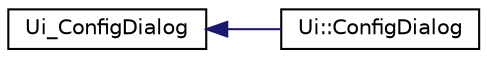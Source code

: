 digraph "Graphical Class Hierarchy"
{
  edge [fontname="Helvetica",fontsize="10",labelfontname="Helvetica",labelfontsize="10"];
  node [fontname="Helvetica",fontsize="10",shape=record];
  rankdir="LR";
  Node0 [label="Ui_ConfigDialog",height=0.2,width=0.4,color="black", fillcolor="white", style="filled",URL="$class_ui___config_dialog.html"];
  Node0 -> Node1 [dir="back",color="midnightblue",fontsize="10",style="solid",fontname="Helvetica"];
  Node1 [label="Ui::ConfigDialog",height=0.2,width=0.4,color="black", fillcolor="white", style="filled",URL="$class_ui_1_1_config_dialog.html"];
}
